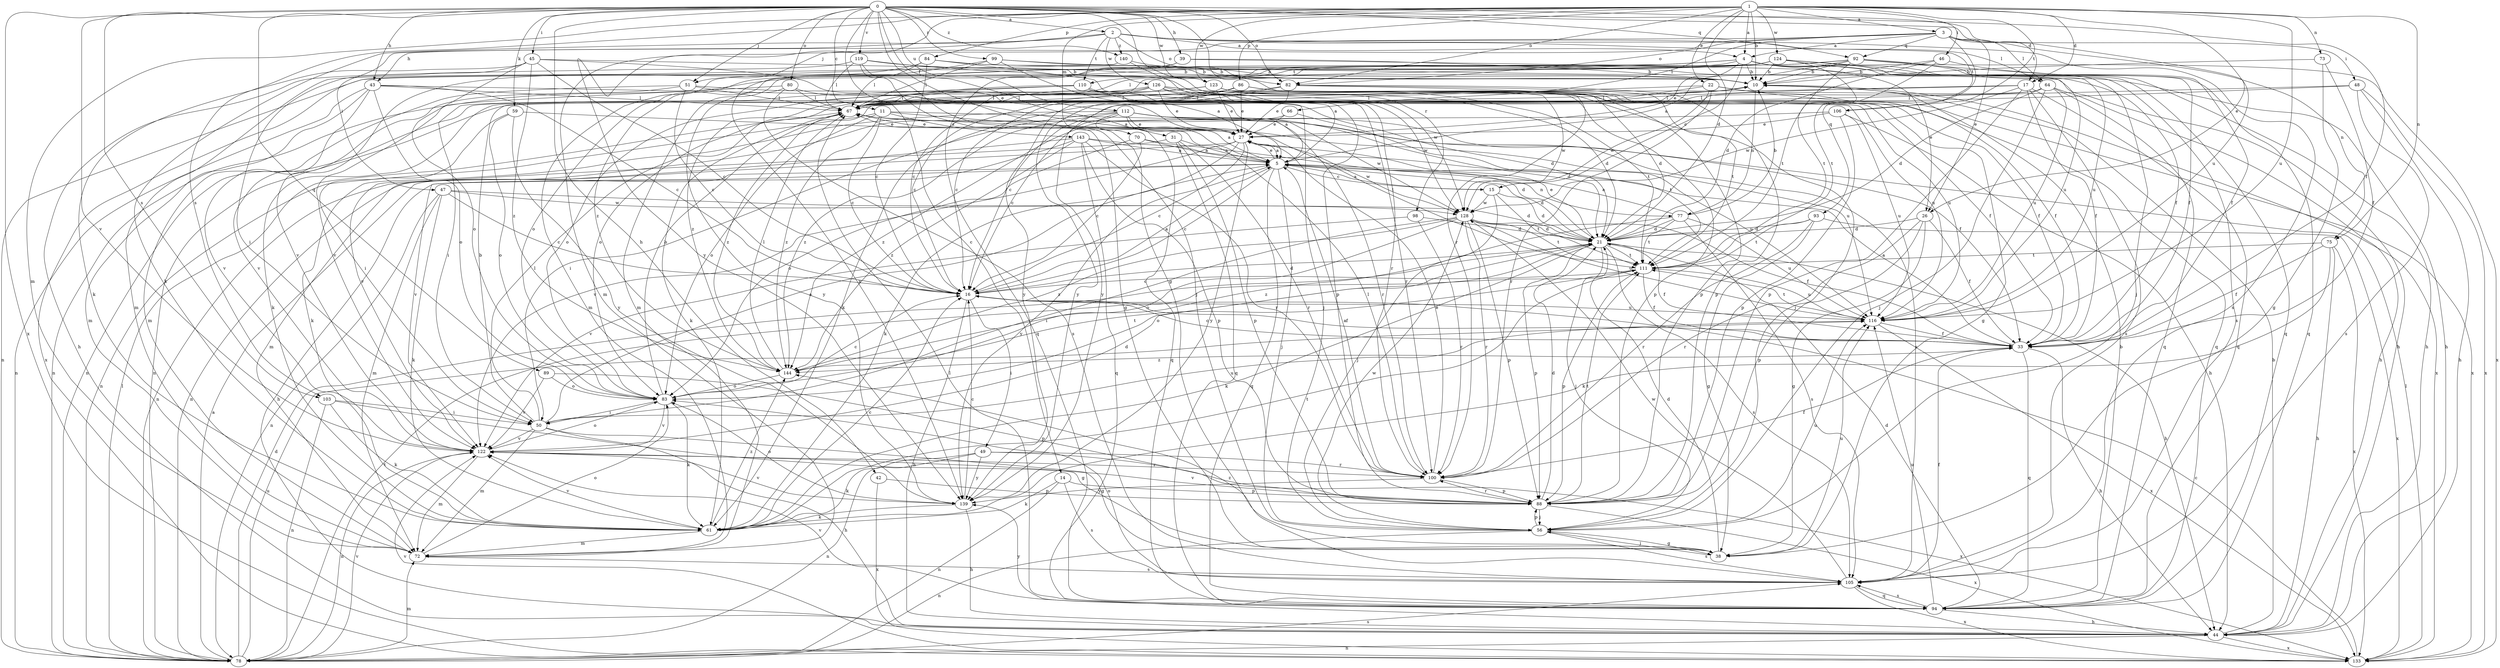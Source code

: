 strict digraph  {
0;
1;
2;
3;
4;
5;
10;
11;
14;
15;
16;
17;
21;
22;
26;
27;
31;
33;
38;
39;
42;
43;
44;
45;
46;
47;
48;
49;
50;
51;
56;
59;
61;
64;
66;
67;
70;
72;
73;
75;
77;
78;
80;
82;
83;
84;
86;
88;
89;
92;
93;
94;
98;
99;
100;
103;
105;
106;
110;
111;
112;
116;
119;
122;
123;
124;
126;
128;
133;
139;
140;
143;
144;
0 -> 2  [label=a];
0 -> 11  [label=c];
0 -> 14  [label=c];
0 -> 17  [label=d];
0 -> 31  [label=f];
0 -> 33  [label=f];
0 -> 38  [label=g];
0 -> 39  [label=h];
0 -> 42  [label=h];
0 -> 43  [label=h];
0 -> 45  [label=i];
0 -> 51  [label=j];
0 -> 59  [label=k];
0 -> 80  [label=o];
0 -> 82  [label=o];
0 -> 89  [label=q];
0 -> 92  [label=q];
0 -> 98  [label=r];
0 -> 99  [label=r];
0 -> 100  [label=r];
0 -> 103  [label=s];
0 -> 112  [label=u];
0 -> 116  [label=u];
0 -> 119  [label=v];
0 -> 122  [label=v];
0 -> 123  [label=w];
0 -> 133  [label=x];
0 -> 140  [label=z];
1 -> 3  [label=a];
1 -> 4  [label=a];
1 -> 10  [label=b];
1 -> 17  [label=d];
1 -> 21  [label=d];
1 -> 22  [label=e];
1 -> 26  [label=e];
1 -> 46  [label=i];
1 -> 70  [label=m];
1 -> 72  [label=m];
1 -> 73  [label=n];
1 -> 75  [label=n];
1 -> 82  [label=o];
1 -> 84  [label=p];
1 -> 86  [label=p];
1 -> 103  [label=s];
1 -> 106  [label=t];
1 -> 116  [label=u];
1 -> 123  [label=w];
1 -> 124  [label=w];
1 -> 139  [label=y];
2 -> 4  [label=a];
2 -> 43  [label=h];
2 -> 47  [label=i];
2 -> 61  [label=k];
2 -> 64  [label=l];
2 -> 82  [label=o];
2 -> 105  [label=s];
2 -> 106  [label=t];
2 -> 110  [label=t];
2 -> 126  [label=w];
2 -> 140  [label=z];
3 -> 4  [label=a];
3 -> 26  [label=e];
3 -> 48  [label=i];
3 -> 51  [label=j];
3 -> 64  [label=l];
3 -> 66  [label=l];
3 -> 72  [label=m];
3 -> 75  [label=n];
3 -> 82  [label=o];
3 -> 92  [label=q];
3 -> 93  [label=q];
4 -> 10  [label=b];
4 -> 15  [label=c];
4 -> 26  [label=e];
4 -> 27  [label=e];
4 -> 44  [label=h];
4 -> 56  [label=j];
4 -> 67  [label=l];
4 -> 72  [label=m];
4 -> 110  [label=t];
4 -> 116  [label=u];
5 -> 15  [label=c];
5 -> 16  [label=c];
5 -> 21  [label=d];
5 -> 27  [label=e];
5 -> 44  [label=h];
5 -> 56  [label=j];
5 -> 77  [label=n];
5 -> 94  [label=q];
5 -> 139  [label=y];
10 -> 67  [label=l];
10 -> 77  [label=n];
10 -> 133  [label=x];
11 -> 16  [label=c];
11 -> 78  [label=n];
11 -> 83  [label=o];
11 -> 105  [label=s];
11 -> 111  [label=t];
11 -> 143  [label=z];
11 -> 144  [label=z];
14 -> 61  [label=k];
14 -> 78  [label=n];
14 -> 88  [label=p];
14 -> 105  [label=s];
15 -> 5  [label=a];
15 -> 21  [label=d];
15 -> 56  [label=j];
15 -> 111  [label=t];
15 -> 128  [label=w];
16 -> 5  [label=a];
16 -> 21  [label=d];
16 -> 33  [label=f];
16 -> 44  [label=h];
16 -> 49  [label=i];
16 -> 116  [label=u];
17 -> 33  [label=f];
17 -> 67  [label=l];
17 -> 78  [label=n];
17 -> 88  [label=p];
17 -> 94  [label=q];
17 -> 105  [label=s];
17 -> 128  [label=w];
21 -> 27  [label=e];
21 -> 33  [label=f];
21 -> 44  [label=h];
21 -> 56  [label=j];
21 -> 61  [label=k];
21 -> 83  [label=o];
21 -> 88  [label=p];
21 -> 105  [label=s];
21 -> 111  [label=t];
22 -> 33  [label=f];
22 -> 61  [label=k];
22 -> 67  [label=l];
22 -> 100  [label=r];
22 -> 128  [label=w];
22 -> 133  [label=x];
26 -> 21  [label=d];
26 -> 33  [label=f];
26 -> 38  [label=g];
26 -> 88  [label=p];
26 -> 100  [label=r];
27 -> 5  [label=a];
27 -> 16  [label=c];
27 -> 61  [label=k];
27 -> 78  [label=n];
27 -> 122  [label=v];
27 -> 128  [label=w];
27 -> 139  [label=y];
31 -> 5  [label=a];
31 -> 78  [label=n];
31 -> 88  [label=p];
31 -> 94  [label=q];
31 -> 100  [label=r];
33 -> 5  [label=a];
33 -> 16  [label=c];
33 -> 44  [label=h];
33 -> 94  [label=q];
33 -> 144  [label=z];
38 -> 21  [label=d];
38 -> 56  [label=j];
38 -> 116  [label=u];
39 -> 10  [label=b];
39 -> 94  [label=q];
39 -> 116  [label=u];
39 -> 133  [label=x];
42 -> 88  [label=p];
42 -> 133  [label=x];
43 -> 16  [label=c];
43 -> 67  [label=l];
43 -> 72  [label=m];
43 -> 78  [label=n];
43 -> 83  [label=o];
43 -> 116  [label=u];
43 -> 122  [label=v];
44 -> 10  [label=b];
44 -> 67  [label=l];
44 -> 78  [label=n];
44 -> 133  [label=x];
45 -> 10  [label=b];
45 -> 16  [label=c];
45 -> 27  [label=e];
45 -> 50  [label=i];
45 -> 61  [label=k];
45 -> 83  [label=o];
45 -> 144  [label=z];
46 -> 10  [label=b];
46 -> 21  [label=d];
46 -> 33  [label=f];
46 -> 111  [label=t];
47 -> 16  [label=c];
47 -> 21  [label=d];
47 -> 61  [label=k];
47 -> 72  [label=m];
47 -> 78  [label=n];
47 -> 128  [label=w];
48 -> 16  [label=c];
48 -> 44  [label=h];
48 -> 67  [label=l];
48 -> 105  [label=s];
48 -> 133  [label=x];
49 -> 61  [label=k];
49 -> 78  [label=n];
49 -> 100  [label=r];
49 -> 133  [label=x];
49 -> 139  [label=y];
50 -> 5  [label=a];
50 -> 10  [label=b];
50 -> 38  [label=g];
50 -> 44  [label=h];
50 -> 67  [label=l];
50 -> 72  [label=m];
50 -> 116  [label=u];
50 -> 122  [label=v];
51 -> 16  [label=c];
51 -> 21  [label=d];
51 -> 67  [label=l];
51 -> 72  [label=m];
51 -> 122  [label=v];
56 -> 38  [label=g];
56 -> 78  [label=n];
56 -> 88  [label=p];
56 -> 105  [label=s];
56 -> 116  [label=u];
56 -> 128  [label=w];
59 -> 27  [label=e];
59 -> 50  [label=i];
59 -> 83  [label=o];
59 -> 139  [label=y];
61 -> 16  [label=c];
61 -> 72  [label=m];
61 -> 111  [label=t];
61 -> 122  [label=v];
61 -> 144  [label=z];
64 -> 21  [label=d];
64 -> 44  [label=h];
64 -> 56  [label=j];
64 -> 67  [label=l];
64 -> 94  [label=q];
64 -> 116  [label=u];
64 -> 139  [label=y];
66 -> 27  [label=e];
66 -> 111  [label=t];
66 -> 122  [label=v];
67 -> 27  [label=e];
67 -> 61  [label=k];
67 -> 116  [label=u];
67 -> 144  [label=z];
70 -> 5  [label=a];
70 -> 16  [label=c];
70 -> 21  [label=d];
70 -> 83  [label=o];
72 -> 83  [label=o];
72 -> 105  [label=s];
73 -> 10  [label=b];
73 -> 33  [label=f];
73 -> 38  [label=g];
75 -> 33  [label=f];
75 -> 44  [label=h];
75 -> 61  [label=k];
75 -> 111  [label=t];
75 -> 133  [label=x];
77 -> 5  [label=a];
77 -> 10  [label=b];
77 -> 21  [label=d];
77 -> 105  [label=s];
77 -> 111  [label=t];
77 -> 116  [label=u];
77 -> 144  [label=z];
78 -> 5  [label=a];
78 -> 21  [label=d];
78 -> 67  [label=l];
78 -> 72  [label=m];
78 -> 105  [label=s];
78 -> 111  [label=t];
78 -> 116  [label=u];
78 -> 122  [label=v];
80 -> 5  [label=a];
80 -> 67  [label=l];
80 -> 78  [label=n];
80 -> 105  [label=s];
80 -> 139  [label=y];
82 -> 21  [label=d];
82 -> 27  [label=e];
82 -> 67  [label=l];
82 -> 88  [label=p];
82 -> 111  [label=t];
82 -> 139  [label=y];
83 -> 10  [label=b];
83 -> 16  [label=c];
83 -> 50  [label=i];
83 -> 61  [label=k];
83 -> 122  [label=v];
84 -> 5  [label=a];
84 -> 10  [label=b];
84 -> 16  [label=c];
84 -> 44  [label=h];
84 -> 67  [label=l];
84 -> 122  [label=v];
86 -> 16  [label=c];
86 -> 27  [label=e];
86 -> 33  [label=f];
86 -> 38  [label=g];
86 -> 67  [label=l];
86 -> 83  [label=o];
86 -> 88  [label=p];
86 -> 94  [label=q];
86 -> 139  [label=y];
88 -> 21  [label=d];
88 -> 56  [label=j];
88 -> 100  [label=r];
88 -> 111  [label=t];
88 -> 122  [label=v];
88 -> 133  [label=x];
89 -> 83  [label=o];
89 -> 88  [label=p];
89 -> 122  [label=v];
92 -> 5  [label=a];
92 -> 10  [label=b];
92 -> 16  [label=c];
92 -> 33  [label=f];
92 -> 94  [label=q];
92 -> 111  [label=t];
92 -> 122  [label=v];
92 -> 133  [label=x];
93 -> 21  [label=d];
93 -> 38  [label=g];
93 -> 100  [label=r];
93 -> 111  [label=t];
93 -> 133  [label=x];
94 -> 10  [label=b];
94 -> 21  [label=d];
94 -> 44  [label=h];
94 -> 105  [label=s];
94 -> 116  [label=u];
94 -> 122  [label=v];
94 -> 139  [label=y];
98 -> 21  [label=d];
98 -> 100  [label=r];
98 -> 122  [label=v];
99 -> 5  [label=a];
99 -> 10  [label=b];
99 -> 33  [label=f];
99 -> 67  [label=l];
99 -> 139  [label=y];
100 -> 5  [label=a];
100 -> 27  [label=e];
100 -> 33  [label=f];
100 -> 67  [label=l];
100 -> 88  [label=p];
100 -> 139  [label=y];
103 -> 38  [label=g];
103 -> 50  [label=i];
103 -> 61  [label=k];
103 -> 78  [label=n];
105 -> 33  [label=f];
105 -> 83  [label=o];
105 -> 94  [label=q];
105 -> 128  [label=w];
105 -> 133  [label=x];
105 -> 144  [label=z];
106 -> 27  [label=e];
106 -> 44  [label=h];
106 -> 88  [label=p];
106 -> 116  [label=u];
106 -> 144  [label=z];
110 -> 5  [label=a];
110 -> 50  [label=i];
110 -> 56  [label=j];
110 -> 67  [label=l];
110 -> 83  [label=o];
110 -> 116  [label=u];
111 -> 16  [label=c];
111 -> 33  [label=f];
111 -> 88  [label=p];
111 -> 116  [label=u];
112 -> 5  [label=a];
112 -> 16  [label=c];
112 -> 21  [label=d];
112 -> 27  [label=e];
112 -> 33  [label=f];
112 -> 50  [label=i];
112 -> 61  [label=k];
112 -> 94  [label=q];
112 -> 100  [label=r];
112 -> 128  [label=w];
112 -> 144  [label=z];
116 -> 33  [label=f];
116 -> 111  [label=t];
116 -> 133  [label=x];
119 -> 10  [label=b];
119 -> 38  [label=g];
119 -> 44  [label=h];
119 -> 56  [label=j];
119 -> 67  [label=l];
119 -> 128  [label=w];
122 -> 21  [label=d];
122 -> 72  [label=m];
122 -> 78  [label=n];
122 -> 83  [label=o];
122 -> 100  [label=r];
123 -> 27  [label=e];
123 -> 33  [label=f];
123 -> 56  [label=j];
123 -> 67  [label=l];
123 -> 78  [label=n];
123 -> 88  [label=p];
123 -> 128  [label=w];
123 -> 144  [label=z];
124 -> 10  [label=b];
124 -> 44  [label=h];
124 -> 72  [label=m];
124 -> 78  [label=n];
124 -> 83  [label=o];
124 -> 94  [label=q];
124 -> 105  [label=s];
124 -> 111  [label=t];
124 -> 144  [label=z];
126 -> 16  [label=c];
126 -> 21  [label=d];
126 -> 27  [label=e];
126 -> 61  [label=k];
126 -> 67  [label=l];
126 -> 88  [label=p];
126 -> 100  [label=r];
126 -> 111  [label=t];
126 -> 128  [label=w];
128 -> 21  [label=d];
128 -> 33  [label=f];
128 -> 50  [label=i];
128 -> 83  [label=o];
128 -> 88  [label=p];
128 -> 100  [label=r];
128 -> 111  [label=t];
128 -> 116  [label=u];
128 -> 144  [label=z];
133 -> 16  [label=c];
133 -> 67  [label=l];
133 -> 122  [label=v];
139 -> 16  [label=c];
139 -> 44  [label=h];
139 -> 61  [label=k];
139 -> 83  [label=o];
139 -> 122  [label=v];
140 -> 10  [label=b];
140 -> 72  [label=m];
140 -> 100  [label=r];
143 -> 5  [label=a];
143 -> 72  [label=m];
143 -> 88  [label=p];
143 -> 94  [label=q];
143 -> 100  [label=r];
143 -> 116  [label=u];
143 -> 122  [label=v];
143 -> 144  [label=z];
144 -> 67  [label=l];
144 -> 83  [label=o];
144 -> 111  [label=t];
}
